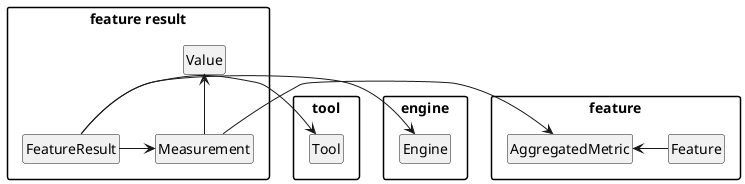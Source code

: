 @startuml

package "engine" {
  class Engine
}
package "tool" {
  class Tool
}
package "feature result" {
  class FeatureResult
  class Value
  class Measurement

  Measurement -up-> Value

  FeatureResult -> Measurement
  FeatureResult -> Tool
  FeatureResult -> Engine
}

package "feature" {

	class AggregatedMetric

	class Feature

	Feature -left> AggregatedMetric

}

Measurement -> AggregatedMetric

hide empty members
hide empty methods
hide circle

skinparam monochrome true
skinparam shadowing false
skinparam packageStyle rect
@enduml
